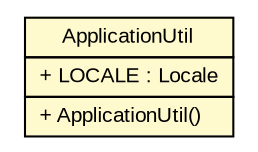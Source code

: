 #!/usr/local/bin/dot
#
# Class diagram 
# Generated by UMLGraph version R5_6 (http://www.umlgraph.org/)
#

digraph G {
	edge [fontname="arial",fontsize=10,labelfontname="arial",labelfontsize=10];
	node [fontname="arial",fontsize=10,shape=plaintext];
	nodesep=0.25;
	ranksep=0.5;
	// br.gov.to.sefaz.util.application.ApplicationUtil
	c39497 [label=<<table title="br.gov.to.sefaz.util.application.ApplicationUtil" border="0" cellborder="1" cellspacing="0" cellpadding="2" port="p" bgcolor="lemonChiffon" href="./ApplicationUtil.html">
		<tr><td><table border="0" cellspacing="0" cellpadding="1">
<tr><td align="center" balign="center"> ApplicationUtil </td></tr>
		</table></td></tr>
		<tr><td><table border="0" cellspacing="0" cellpadding="1">
<tr><td align="left" balign="left"> + LOCALE : Locale </td></tr>
		</table></td></tr>
		<tr><td><table border="0" cellspacing="0" cellpadding="1">
<tr><td align="left" balign="left"> + ApplicationUtil() </td></tr>
		</table></td></tr>
		</table>>, URL="./ApplicationUtil.html", fontname="arial", fontcolor="black", fontsize=10.0];
}

